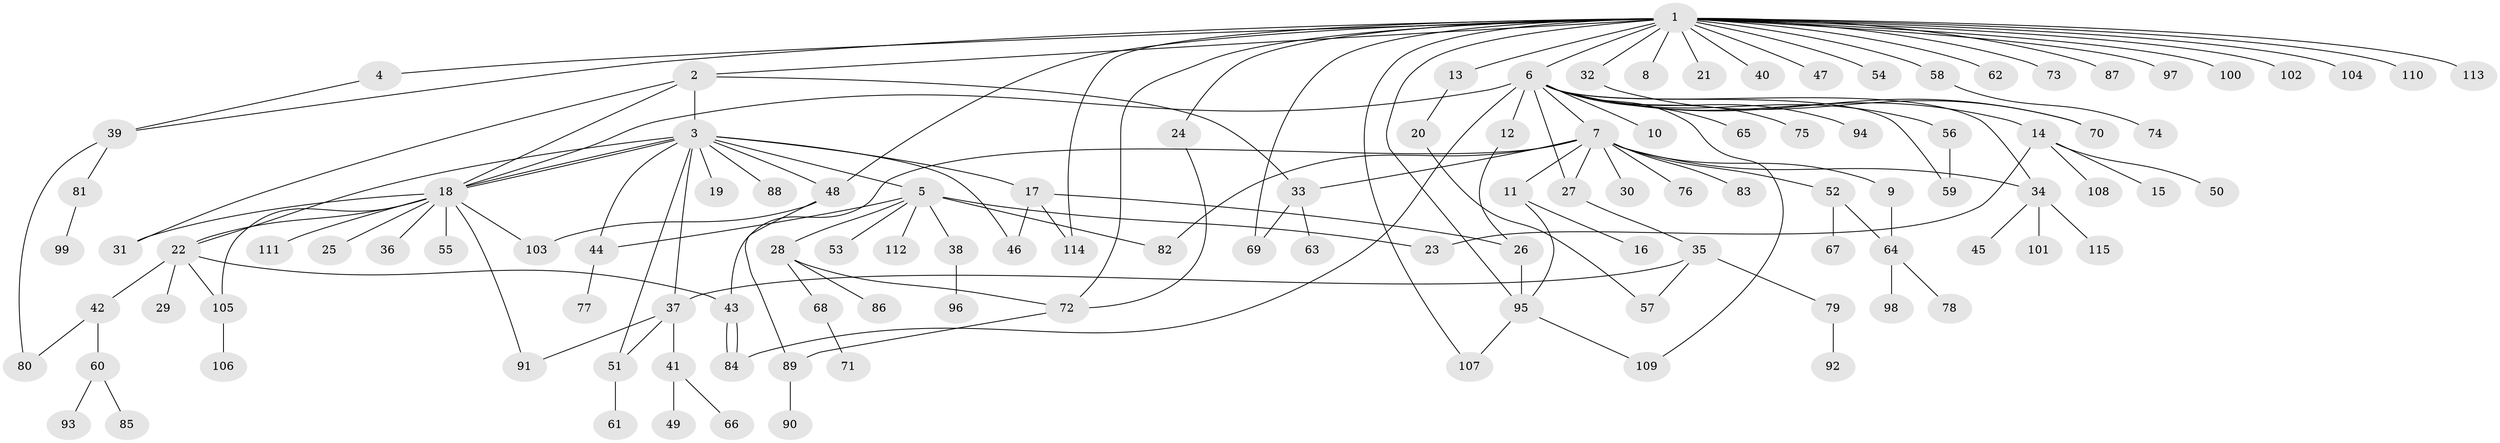 // coarse degree distribution, {2: 0.15517241379310345, 3: 0.13793103448275862, 5: 0.017241379310344827, 4: 0.10344827586206896, 1: 0.4827586206896552, 13: 0.017241379310344827, 10: 0.017241379310344827, 23: 0.017241379310344827, 8: 0.017241379310344827, 9: 0.017241379310344827, 6: 0.017241379310344827}
// Generated by graph-tools (version 1.1) at 2025/36/03/04/25 23:36:49]
// undirected, 115 vertices, 151 edges
graph export_dot {
  node [color=gray90,style=filled];
  1;
  2;
  3;
  4;
  5;
  6;
  7;
  8;
  9;
  10;
  11;
  12;
  13;
  14;
  15;
  16;
  17;
  18;
  19;
  20;
  21;
  22;
  23;
  24;
  25;
  26;
  27;
  28;
  29;
  30;
  31;
  32;
  33;
  34;
  35;
  36;
  37;
  38;
  39;
  40;
  41;
  42;
  43;
  44;
  45;
  46;
  47;
  48;
  49;
  50;
  51;
  52;
  53;
  54;
  55;
  56;
  57;
  58;
  59;
  60;
  61;
  62;
  63;
  64;
  65;
  66;
  67;
  68;
  69;
  70;
  71;
  72;
  73;
  74;
  75;
  76;
  77;
  78;
  79;
  80;
  81;
  82;
  83;
  84;
  85;
  86;
  87;
  88;
  89;
  90;
  91;
  92;
  93;
  94;
  95;
  96;
  97;
  98;
  99;
  100;
  101;
  102;
  103;
  104;
  105;
  106;
  107;
  108;
  109;
  110;
  111;
  112;
  113;
  114;
  115;
  1 -- 2;
  1 -- 4;
  1 -- 6;
  1 -- 8;
  1 -- 13;
  1 -- 21;
  1 -- 24;
  1 -- 32;
  1 -- 39;
  1 -- 40;
  1 -- 47;
  1 -- 48;
  1 -- 54;
  1 -- 58;
  1 -- 62;
  1 -- 69;
  1 -- 72;
  1 -- 73;
  1 -- 87;
  1 -- 95;
  1 -- 97;
  1 -- 100;
  1 -- 102;
  1 -- 104;
  1 -- 107;
  1 -- 110;
  1 -- 113;
  1 -- 114;
  2 -- 3;
  2 -- 18;
  2 -- 31;
  2 -- 33;
  3 -- 5;
  3 -- 17;
  3 -- 18;
  3 -- 18;
  3 -- 19;
  3 -- 22;
  3 -- 37;
  3 -- 44;
  3 -- 46;
  3 -- 48;
  3 -- 51;
  3 -- 88;
  4 -- 39;
  5 -- 23;
  5 -- 28;
  5 -- 38;
  5 -- 44;
  5 -- 53;
  5 -- 82;
  5 -- 112;
  6 -- 7;
  6 -- 10;
  6 -- 12;
  6 -- 14;
  6 -- 18;
  6 -- 27;
  6 -- 34;
  6 -- 56;
  6 -- 59;
  6 -- 65;
  6 -- 70;
  6 -- 75;
  6 -- 84;
  6 -- 94;
  6 -- 109;
  7 -- 9;
  7 -- 11;
  7 -- 27;
  7 -- 30;
  7 -- 33;
  7 -- 34;
  7 -- 43;
  7 -- 52;
  7 -- 76;
  7 -- 82;
  7 -- 83;
  9 -- 64;
  11 -- 16;
  11 -- 95;
  12 -- 26;
  13 -- 20;
  14 -- 15;
  14 -- 23;
  14 -- 50;
  14 -- 108;
  17 -- 26;
  17 -- 46;
  17 -- 114;
  18 -- 22;
  18 -- 25;
  18 -- 31;
  18 -- 36;
  18 -- 55;
  18 -- 91;
  18 -- 103;
  18 -- 105;
  18 -- 111;
  20 -- 57;
  22 -- 29;
  22 -- 42;
  22 -- 43;
  22 -- 105;
  24 -- 72;
  26 -- 95;
  27 -- 35;
  28 -- 68;
  28 -- 72;
  28 -- 86;
  32 -- 70;
  33 -- 63;
  33 -- 69;
  34 -- 45;
  34 -- 101;
  34 -- 115;
  35 -- 37;
  35 -- 57;
  35 -- 79;
  37 -- 41;
  37 -- 51;
  37 -- 91;
  38 -- 96;
  39 -- 80;
  39 -- 81;
  41 -- 49;
  41 -- 66;
  42 -- 60;
  42 -- 80;
  43 -- 84;
  43 -- 84;
  44 -- 77;
  48 -- 89;
  48 -- 103;
  51 -- 61;
  52 -- 64;
  52 -- 67;
  56 -- 59;
  58 -- 74;
  60 -- 85;
  60 -- 93;
  64 -- 78;
  64 -- 98;
  68 -- 71;
  72 -- 89;
  79 -- 92;
  81 -- 99;
  89 -- 90;
  95 -- 107;
  95 -- 109;
  105 -- 106;
}
